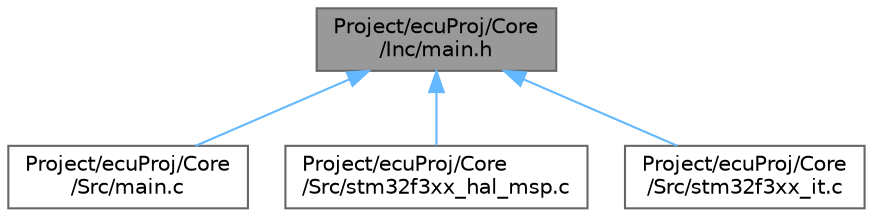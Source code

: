 digraph "Project/ecuProj/Core/Inc/main.h"
{
 // LATEX_PDF_SIZE
  bgcolor="transparent";
  edge [fontname=Helvetica,fontsize=10,labelfontname=Helvetica,labelfontsize=10];
  node [fontname=Helvetica,fontsize=10,shape=box,height=0.2,width=0.4];
  Node1 [id="Node000001",label="Project/ecuProj/Core\l/Inc/main.h",height=0.2,width=0.4,color="gray40", fillcolor="grey60", style="filled", fontcolor="black",tooltip=": Header for main.c file. This file contains the common defines of the application."];
  Node1 -> Node2 [id="edge1_Node000001_Node000002",dir="back",color="steelblue1",style="solid",tooltip=" "];
  Node2 [id="Node000002",label="Project/ecuProj/Core\l/Src/main.c",height=0.2,width=0.4,color="grey40", fillcolor="white", style="filled",URL="$main_8c.html",tooltip=": Main program body"];
  Node1 -> Node3 [id="edge2_Node000001_Node000003",dir="back",color="steelblue1",style="solid",tooltip=" "];
  Node3 [id="Node000003",label="Project/ecuProj/Core\l/Src/stm32f3xx_hal_msp.c",height=0.2,width=0.4,color="grey40", fillcolor="white", style="filled",URL="$ecu_proj_2_core_2_src_2stm32f3xx__hal__msp_8c.html",tooltip="This file provides code for the MSP Initialization and de-Initialization codes."];
  Node1 -> Node4 [id="edge3_Node000001_Node000004",dir="back",color="steelblue1",style="solid",tooltip=" "];
  Node4 [id="Node000004",label="Project/ecuProj/Core\l/Src/stm32f3xx_it.c",height=0.2,width=0.4,color="grey40", fillcolor="white", style="filled",URL="$ecu_proj_2_core_2_src_2stm32f3xx__it_8c.html",tooltip="Interrupt Service Routines."];
}
